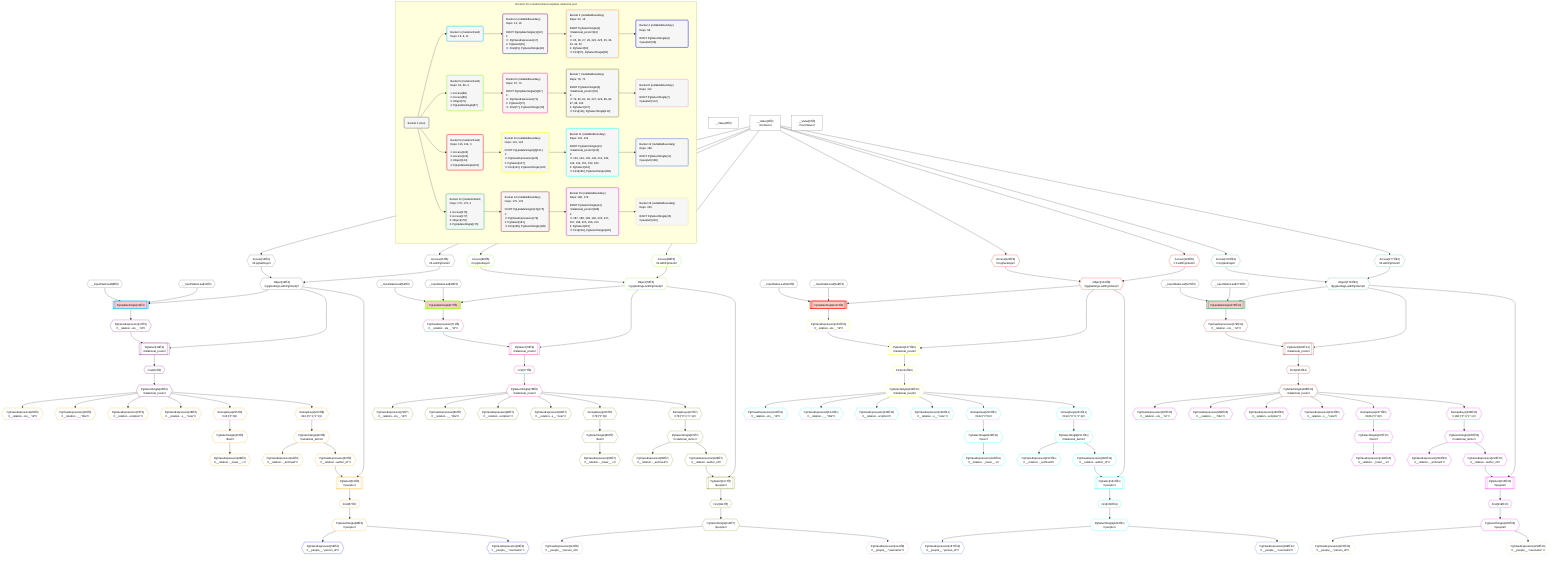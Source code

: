 %%{init: {'themeVariables': { 'fontSize': '12px'}}}%%
graph TD
    classDef path fill:#eee,stroke:#000,color:#000
    classDef plan fill:#fff,stroke-width:1px,color:#000
    classDef itemplan fill:#fff,stroke-width:2px,color:#000
    classDef unbatchedplan fill:#dff,stroke-width:1px,color:#000
    classDef sideeffectplan fill:#fcc,stroke-width:2px,color:#000
    classDef bucket fill:#f6f6f6,color:#000,stroke-width:2px,text-align:left


    %% define steps
    __Value0["__Value[0∈0]"]:::plan
    __Value3["__Value[3∈0]<br />ᐸcontextᐳ"]:::plan
    __Value5["__Value[5∈0]<br />ᐸrootValueᐳ"]:::plan
    __InputStaticLeaf8{{"__InputStaticLeaf[8∈0]"}}:::plan
    __InputStaticLeaf11{{"__InputStaticLeaf[11∈0]"}}:::plan
    Access14{{"Access[14∈0]<br />ᐸ3.pgSettingsᐳ"}}:::plan
    Access15{{"Access[15∈0]<br />ᐸ3.withPgClientᐳ"}}:::plan
    Object16{{"Object[16∈0]<br />ᐸ{pgSettings,withPgClient}ᐳ"}}:::plan
    PgUpdateSingle13[["PgUpdateSingle[13∈1]"]]:::sideeffectplan
    PgClassExpression17{{"PgClassExpression[17∈2]<br />ᐸ__relation...sts__.”id”ᐳ"}}:::plan
    PgSelect19[["PgSelect[19∈2]<br />ᐸrelational_postsᐳ"]]:::plan
    First23{{"First[23∈2]"}}:::plan
    PgSelectSingle24{{"PgSelectSingle[24∈2]<br />ᐸrelational_postsᐳ"}}:::plan
    PgClassExpression25{{"PgClassExpression[25∈3]<br />ᐸ__relation...sts__.”id”ᐳ"}}:::plan
    PgClassExpression26{{"PgClassExpression[26∈3]<br />ᐸ__relation...__.”title”ᐳ"}}:::plan
    PgClassExpression27{{"PgClassExpression[27∈3]<br />ᐸ__relation...scription”ᐳ"}}:::plan
    PgClassExpression28{{"PgClassExpression[28∈3]<br />ᐸ__relation...s__.”note”ᐳ"}}:::plan
    RemapKeys225{{"RemapKeys[225∈3]<br />ᐸ24:{”0”:6}ᐳ"}}:::plan
    PgSelectSingle35{{"PgSelectSingle[35∈3]<br />ᐸtextᐳ"}}:::plan
    PgClassExpression36{{"PgClassExpression[36∈3]<br />ᐸ__relation..._lower__.vᐳ"}}:::plan
    RemapKeys223{{"RemapKeys[223∈3]<br />ᐸ24:{”0”:0,”1”:1}ᐳ"}}:::plan
    PgSelectSingle43{{"PgSelectSingle[43∈3]<br />ᐸrelational_itemsᐳ"}}:::plan
    PgClassExpression44{{"PgClassExpression[44∈3]<br />ᐸ__relation..._archived”ᐳ"}}:::plan
    PgClassExpression52{{"PgClassExpression[52∈3]<br />ᐸ__relation...author_id”ᐳ"}}:::plan
    PgSelect53[["PgSelect[53∈3]<br />ᐸpeopleᐳ"]]:::plan
    First57{{"First[57∈3]"}}:::plan
    PgSelectSingle58{{"PgSelectSingle[58∈3]<br />ᐸpeopleᐳ"}}:::plan
    PgClassExpression59{{"PgClassExpression[59∈4]<br />ᐸ__people__.”person_id”ᐳ"}}:::plan
    PgClassExpression60{{"PgClassExpression[60∈4]<br />ᐸ__people__.”username”ᐳ"}}:::plan
    __InputStaticLeaf62{{"__InputStaticLeaf[62∈0]"}}:::plan
    __InputStaticLeaf66{{"__InputStaticLeaf[66∈0]"}}:::plan
    Access68{{"Access[68∈5]<br />ᐸ3.pgSettingsᐳ"}}:::plan
    Access69{{"Access[69∈5]<br />ᐸ3.withPgClientᐳ"}}:::plan
    Object70{{"Object[70∈5]<br />ᐸ{pgSettings,withPgClient}ᐳ"}}:::plan
    PgUpdateSingle67[["PgUpdateSingle[67∈5]"]]:::sideeffectplan
    PgClassExpression71{{"PgClassExpression[71∈6]<br />ᐸ__relation...sts__.”id”ᐳ"}}:::plan
    PgSelect73[["PgSelect[73∈6]<br />ᐸrelational_postsᐳ"]]:::plan
    First77{{"First[77∈6]"}}:::plan
    PgSelectSingle78{{"PgSelectSingle[78∈6]<br />ᐸrelational_postsᐳ"}}:::plan
    PgClassExpression79{{"PgClassExpression[79∈7]<br />ᐸ__relation...sts__.”id”ᐳ"}}:::plan
    PgClassExpression80{{"PgClassExpression[80∈7]<br />ᐸ__relation...__.”title”ᐳ"}}:::plan
    PgClassExpression81{{"PgClassExpression[81∈7]<br />ᐸ__relation...scription”ᐳ"}}:::plan
    PgClassExpression82{{"PgClassExpression[82∈7]<br />ᐸ__relation...s__.”note”ᐳ"}}:::plan
    RemapKeys229{{"RemapKeys[229∈7]<br />ᐸ78:{”0”:6}ᐳ"}}:::plan
    PgSelectSingle89{{"PgSelectSingle[89∈7]<br />ᐸtextᐳ"}}:::plan
    PgClassExpression90{{"PgClassExpression[90∈7]<br />ᐸ__relation..._lower__.vᐳ"}}:::plan
    RemapKeys227{{"RemapKeys[227∈7]<br />ᐸ78:{”0”:0,”1”:1}ᐳ"}}:::plan
    PgSelectSingle97{{"PgSelectSingle[97∈7]<br />ᐸrelational_itemsᐳ"}}:::plan
    PgClassExpression98{{"PgClassExpression[98∈7]<br />ᐸ__relation..._archived”ᐳ"}}:::plan
    PgClassExpression106{{"PgClassExpression[106∈7]<br />ᐸ__relation...author_id”ᐳ"}}:::plan
    PgSelect107[["PgSelect[107∈7]<br />ᐸpeopleᐳ"]]:::plan
    First111{{"First[111∈7]"}}:::plan
    PgSelectSingle112{{"PgSelectSingle[112∈7]<br />ᐸpeopleᐳ"}}:::plan
    PgClassExpression113{{"PgClassExpression[113∈8]<br />ᐸ__people__.”person_id”ᐳ"}}:::plan
    PgClassExpression114{{"PgClassExpression[114∈8]<br />ᐸ__people__.”username”ᐳ"}}:::plan
    __InputStaticLeaf116{{"__InputStaticLeaf[116∈0]"}}:::plan
    __InputStaticLeaf119{{"__InputStaticLeaf[119∈0]"}}:::plan
    Access122{{"Access[122∈9]<br />ᐸ3.pgSettingsᐳ"}}:::plan
    Access123{{"Access[123∈9]<br />ᐸ3.withPgClientᐳ"}}:::plan
    Object124{{"Object[124∈9]<br />ᐸ{pgSettings,withPgClient}ᐳ"}}:::plan
    PgUpdateSingle121[["PgUpdateSingle[121∈9]"]]:::sideeffectplan
    PgClassExpression125{{"PgClassExpression[125∈10]<br />ᐸ__relation...sts__.”id”ᐳ"}}:::plan
    PgSelect127[["PgSelect[127∈10]<br />ᐸrelational_postsᐳ"]]:::plan
    First131{{"First[131∈10]"}}:::plan
    PgSelectSingle132{{"PgSelectSingle[132∈10]<br />ᐸrelational_postsᐳ"}}:::plan
    PgClassExpression133{{"PgClassExpression[133∈11]<br />ᐸ__relation...sts__.”id”ᐳ"}}:::plan
    PgClassExpression134{{"PgClassExpression[134∈11]<br />ᐸ__relation...__.”title”ᐳ"}}:::plan
    PgClassExpression135{{"PgClassExpression[135∈11]<br />ᐸ__relation...scription”ᐳ"}}:::plan
    PgClassExpression136{{"PgClassExpression[136∈11]<br />ᐸ__relation...s__.”note”ᐳ"}}:::plan
    RemapKeys233{{"RemapKeys[233∈11]<br />ᐸ132:{”0”:6}ᐳ"}}:::plan
    PgSelectSingle143{{"PgSelectSingle[143∈11]<br />ᐸtextᐳ"}}:::plan
    PgClassExpression144{{"PgClassExpression[144∈11]<br />ᐸ__relation..._lower__.vᐳ"}}:::plan
    RemapKeys231{{"RemapKeys[231∈11]<br />ᐸ132:{”0”:0,”1”:1}ᐳ"}}:::plan
    PgSelectSingle151{{"PgSelectSingle[151∈11]<br />ᐸrelational_itemsᐳ"}}:::plan
    PgClassExpression152{{"PgClassExpression[152∈11]<br />ᐸ__relation..._archived”ᐳ"}}:::plan
    PgClassExpression160{{"PgClassExpression[160∈11]<br />ᐸ__relation...author_id”ᐳ"}}:::plan
    PgSelect161[["PgSelect[161∈11]<br />ᐸpeopleᐳ"]]:::plan
    First165{{"First[165∈11]"}}:::plan
    PgSelectSingle166{{"PgSelectSingle[166∈11]<br />ᐸpeopleᐳ"}}:::plan
    PgClassExpression167{{"PgClassExpression[167∈12]<br />ᐸ__people__.”person_id”ᐳ"}}:::plan
    PgClassExpression168{{"PgClassExpression[168∈12]<br />ᐸ__people__.”username”ᐳ"}}:::plan
    __InputStaticLeaf170{{"__InputStaticLeaf[170∈0]"}}:::plan
    __InputStaticLeaf173{{"__InputStaticLeaf[173∈0]"}}:::plan
    Access176{{"Access[176∈13]<br />ᐸ3.pgSettingsᐳ"}}:::plan
    Access177{{"Access[177∈13]<br />ᐸ3.withPgClientᐳ"}}:::plan
    Object178{{"Object[178∈13]<br />ᐸ{pgSettings,withPgClient}ᐳ"}}:::plan
    PgUpdateSingle175[["PgUpdateSingle[175∈13]"]]:::sideeffectplan
    PgClassExpression179{{"PgClassExpression[179∈14]<br />ᐸ__relation...sts__.”id”ᐳ"}}:::plan
    PgSelect181[["PgSelect[181∈14]<br />ᐸrelational_postsᐳ"]]:::plan
    First185{{"First[185∈14]"}}:::plan
    PgSelectSingle186{{"PgSelectSingle[186∈14]<br />ᐸrelational_postsᐳ"}}:::plan
    PgClassExpression187{{"PgClassExpression[187∈15]<br />ᐸ__relation...sts__.”id”ᐳ"}}:::plan
    PgClassExpression188{{"PgClassExpression[188∈15]<br />ᐸ__relation...__.”title”ᐳ"}}:::plan
    PgClassExpression189{{"PgClassExpression[189∈15]<br />ᐸ__relation...scription”ᐳ"}}:::plan
    PgClassExpression190{{"PgClassExpression[190∈15]<br />ᐸ__relation...s__.”note”ᐳ"}}:::plan
    RemapKeys237{{"RemapKeys[237∈15]<br />ᐸ186:{”0”:6}ᐳ"}}:::plan
    PgSelectSingle197{{"PgSelectSingle[197∈15]<br />ᐸtextᐳ"}}:::plan
    PgClassExpression198{{"PgClassExpression[198∈15]<br />ᐸ__relation..._lower__.vᐳ"}}:::plan
    RemapKeys235{{"RemapKeys[235∈15]<br />ᐸ186:{”0”:0,”1”:1}ᐳ"}}:::plan
    PgSelectSingle205{{"PgSelectSingle[205∈15]<br />ᐸrelational_itemsᐳ"}}:::plan
    PgClassExpression206{{"PgClassExpression[206∈15]<br />ᐸ__relation..._archived”ᐳ"}}:::plan
    PgClassExpression214{{"PgClassExpression[214∈15]<br />ᐸ__relation...author_id”ᐳ"}}:::plan
    PgSelect215[["PgSelect[215∈15]<br />ᐸpeopleᐳ"]]:::plan
    First219{{"First[219∈15]"}}:::plan
    PgSelectSingle220{{"PgSelectSingle[220∈15]<br />ᐸpeopleᐳ"}}:::plan
    PgClassExpression221{{"PgClassExpression[221∈16]<br />ᐸ__people__.”person_id”ᐳ"}}:::plan
    PgClassExpression222{{"PgClassExpression[222∈16]<br />ᐸ__people__.”username”ᐳ"}}:::plan

    %% plan dependencies
    __Value3 --> Access14
    __Value3 --> Access15
    Access14 & Access15 --> Object16
    Object16 & __InputStaticLeaf8 & __InputStaticLeaf11 --> PgUpdateSingle13
    PgUpdateSingle13 --> PgClassExpression17
    Object16 & PgClassExpression17 --> PgSelect19
    PgSelect19 --> First23
    First23 --> PgSelectSingle24
    PgSelectSingle24 --> PgClassExpression25
    PgSelectSingle24 --> PgClassExpression26
    PgSelectSingle24 --> PgClassExpression27
    PgSelectSingle24 --> PgClassExpression28
    PgSelectSingle24 --> RemapKeys225
    RemapKeys225 --> PgSelectSingle35
    PgSelectSingle35 --> PgClassExpression36
    PgSelectSingle24 --> RemapKeys223
    RemapKeys223 --> PgSelectSingle43
    PgSelectSingle43 --> PgClassExpression44
    PgSelectSingle43 --> PgClassExpression52
    Object16 & PgClassExpression52 --> PgSelect53
    PgSelect53 --> First57
    First57 --> PgSelectSingle58
    PgSelectSingle58 --> PgClassExpression59
    PgSelectSingle58 --> PgClassExpression60
    __Value3 --> Access68
    __Value3 --> Access69
    Access68 & Access69 --> Object70
    Object70 & __InputStaticLeaf62 & __InputStaticLeaf66 --> PgUpdateSingle67
    PgUpdateSingle67 --> PgClassExpression71
    Object70 & PgClassExpression71 --> PgSelect73
    PgSelect73 --> First77
    First77 --> PgSelectSingle78
    PgSelectSingle78 --> PgClassExpression79
    PgSelectSingle78 --> PgClassExpression80
    PgSelectSingle78 --> PgClassExpression81
    PgSelectSingle78 --> PgClassExpression82
    PgSelectSingle78 --> RemapKeys229
    RemapKeys229 --> PgSelectSingle89
    PgSelectSingle89 --> PgClassExpression90
    PgSelectSingle78 --> RemapKeys227
    RemapKeys227 --> PgSelectSingle97
    PgSelectSingle97 --> PgClassExpression98
    PgSelectSingle97 --> PgClassExpression106
    Object70 & PgClassExpression106 --> PgSelect107
    PgSelect107 --> First111
    First111 --> PgSelectSingle112
    PgSelectSingle112 --> PgClassExpression113
    PgSelectSingle112 --> PgClassExpression114
    __Value3 --> Access122
    __Value3 --> Access123
    Access122 & Access123 --> Object124
    Object124 & __InputStaticLeaf116 & __InputStaticLeaf119 --> PgUpdateSingle121
    PgUpdateSingle121 --> PgClassExpression125
    Object124 & PgClassExpression125 --> PgSelect127
    PgSelect127 --> First131
    First131 --> PgSelectSingle132
    PgSelectSingle132 --> PgClassExpression133
    PgSelectSingle132 --> PgClassExpression134
    PgSelectSingle132 --> PgClassExpression135
    PgSelectSingle132 --> PgClassExpression136
    PgSelectSingle132 --> RemapKeys233
    RemapKeys233 --> PgSelectSingle143
    PgSelectSingle143 --> PgClassExpression144
    PgSelectSingle132 --> RemapKeys231
    RemapKeys231 --> PgSelectSingle151
    PgSelectSingle151 --> PgClassExpression152
    PgSelectSingle151 --> PgClassExpression160
    Object124 & PgClassExpression160 --> PgSelect161
    PgSelect161 --> First165
    First165 --> PgSelectSingle166
    PgSelectSingle166 --> PgClassExpression167
    PgSelectSingle166 --> PgClassExpression168
    __Value3 --> Access176
    __Value3 --> Access177
    Access176 & Access177 --> Object178
    Object178 & __InputStaticLeaf170 & __InputStaticLeaf173 --> PgUpdateSingle175
    PgUpdateSingle175 --> PgClassExpression179
    Object178 & PgClassExpression179 --> PgSelect181
    PgSelect181 --> First185
    First185 --> PgSelectSingle186
    PgSelectSingle186 --> PgClassExpression187
    PgSelectSingle186 --> PgClassExpression188
    PgSelectSingle186 --> PgClassExpression189
    PgSelectSingle186 --> PgClassExpression190
    PgSelectSingle186 --> RemapKeys237
    RemapKeys237 --> PgSelectSingle197
    PgSelectSingle197 --> PgClassExpression198
    PgSelectSingle186 --> RemapKeys235
    RemapKeys235 --> PgSelectSingle205
    PgSelectSingle205 --> PgClassExpression206
    PgSelectSingle205 --> PgClassExpression214
    Object178 & PgClassExpression214 --> PgSelect215
    PgSelect215 --> First219
    First219 --> PgSelectSingle220
    PgSelectSingle220 --> PgClassExpression221
    PgSelectSingle220 --> PgClassExpression222

    subgraph "Buckets for mutations/basics/update-relational-post"
    Bucket0("Bucket 0 (root)"):::bucket
    classDef bucket0 stroke:#696969
    class Bucket0,__Value0,__Value3,__Value5,__InputStaticLeaf8,__InputStaticLeaf11,Access14,Access15,Object16,__InputStaticLeaf62,__InputStaticLeaf66,__InputStaticLeaf116,__InputStaticLeaf119,__InputStaticLeaf170,__InputStaticLeaf173 bucket0
    Bucket1("Bucket 1 (mutationField)<br />Deps: 16, 8, 11"):::bucket
    classDef bucket1 stroke:#00bfff
    class Bucket1,PgUpdateSingle13 bucket1
    Bucket2("Bucket 2 (nullableBoundary)<br />Deps: 13, 16<br /><br />ROOT PgUpdateSingle{1}[13]<br />1: <br />ᐳ: PgClassExpression[17]<br />2: PgSelect[19]<br />ᐳ: First[23], PgSelectSingle[24]"):::bucket
    classDef bucket2 stroke:#7f007f
    class Bucket2,PgClassExpression17,PgSelect19,First23,PgSelectSingle24 bucket2
    Bucket3("Bucket 3 (nullableBoundary)<br />Deps: 24, 16<br /><br />ROOT PgSelectSingle{2}ᐸrelational_postsᐳ[24]<br />1: <br />ᐳ: 25, 26, 27, 28, 223, 225, 35, 36, 43, 44, 52<br />2: PgSelect[53]<br />ᐳ: First[57], PgSelectSingle[58]"):::bucket
    classDef bucket3 stroke:#ffa500
    class Bucket3,PgClassExpression25,PgClassExpression26,PgClassExpression27,PgClassExpression28,PgSelectSingle35,PgClassExpression36,PgSelectSingle43,PgClassExpression44,PgClassExpression52,PgSelect53,First57,PgSelectSingle58,RemapKeys223,RemapKeys225 bucket3
    Bucket4("Bucket 4 (nullableBoundary)<br />Deps: 58<br /><br />ROOT PgSelectSingle{3}ᐸpeopleᐳ[58]"):::bucket
    classDef bucket4 stroke:#0000ff
    class Bucket4,PgClassExpression59,PgClassExpression60 bucket4
    Bucket5("Bucket 5 (mutationField)<br />Deps: 62, 66, 3<br /><br />1: Access[68]<br />2: Access[69]<br />3: Object[70]<br />4: PgUpdateSingle[67]"):::bucket
    classDef bucket5 stroke:#7fff00
    class Bucket5,PgUpdateSingle67,Access68,Access69,Object70 bucket5
    Bucket6("Bucket 6 (nullableBoundary)<br />Deps: 67, 70<br /><br />ROOT PgUpdateSingle{5}[67]<br />1: <br />ᐳ: PgClassExpression[71]<br />2: PgSelect[73]<br />ᐳ: First[77], PgSelectSingle[78]"):::bucket
    classDef bucket6 stroke:#ff1493
    class Bucket6,PgClassExpression71,PgSelect73,First77,PgSelectSingle78 bucket6
    Bucket7("Bucket 7 (nullableBoundary)<br />Deps: 78, 70<br /><br />ROOT PgSelectSingle{6}ᐸrelational_postsᐳ[78]<br />1: <br />ᐳ: 79, 80, 81, 82, 227, 229, 89, 90, 97, 98, 106<br />2: PgSelect[107]<br />ᐳ: First[111], PgSelectSingle[112]"):::bucket
    classDef bucket7 stroke:#808000
    class Bucket7,PgClassExpression79,PgClassExpression80,PgClassExpression81,PgClassExpression82,PgSelectSingle89,PgClassExpression90,PgSelectSingle97,PgClassExpression98,PgClassExpression106,PgSelect107,First111,PgSelectSingle112,RemapKeys227,RemapKeys229 bucket7
    Bucket8("Bucket 8 (nullableBoundary)<br />Deps: 112<br /><br />ROOT PgSelectSingle{7}ᐸpeopleᐳ[112]"):::bucket
    classDef bucket8 stroke:#dda0dd
    class Bucket8,PgClassExpression113,PgClassExpression114 bucket8
    Bucket9("Bucket 9 (mutationField)<br />Deps: 116, 119, 3<br /><br />1: Access[122]<br />2: Access[123]<br />3: Object[124]<br />4: PgUpdateSingle[121]"):::bucket
    classDef bucket9 stroke:#ff0000
    class Bucket9,PgUpdateSingle121,Access122,Access123,Object124 bucket9
    Bucket10("Bucket 10 (nullableBoundary)<br />Deps: 121, 124<br /><br />ROOT PgUpdateSingle{9}[121]<br />1: <br />ᐳ: PgClassExpression[125]<br />2: PgSelect[127]<br />ᐳ: First[131], PgSelectSingle[132]"):::bucket
    classDef bucket10 stroke:#ffff00
    class Bucket10,PgClassExpression125,PgSelect127,First131,PgSelectSingle132 bucket10
    Bucket11("Bucket 11 (nullableBoundary)<br />Deps: 132, 124<br /><br />ROOT PgSelectSingle{10}ᐸrelational_postsᐳ[132]<br />1: <br />ᐳ: 133, 134, 135, 136, 231, 233, 143, 144, 151, 152, 160<br />2: PgSelect[161]<br />ᐳ: First[165], PgSelectSingle[166]"):::bucket
    classDef bucket11 stroke:#00ffff
    class Bucket11,PgClassExpression133,PgClassExpression134,PgClassExpression135,PgClassExpression136,PgSelectSingle143,PgClassExpression144,PgSelectSingle151,PgClassExpression152,PgClassExpression160,PgSelect161,First165,PgSelectSingle166,RemapKeys231,RemapKeys233 bucket11
    Bucket12("Bucket 12 (nullableBoundary)<br />Deps: 166<br /><br />ROOT PgSelectSingle{11}ᐸpeopleᐳ[166]"):::bucket
    classDef bucket12 stroke:#4169e1
    class Bucket12,PgClassExpression167,PgClassExpression168 bucket12
    Bucket13("Bucket 13 (mutationField)<br />Deps: 170, 173, 3<br /><br />1: Access[176]<br />2: Access[177]<br />3: Object[178]<br />4: PgUpdateSingle[175]"):::bucket
    classDef bucket13 stroke:#3cb371
    class Bucket13,PgUpdateSingle175,Access176,Access177,Object178 bucket13
    Bucket14("Bucket 14 (nullableBoundary)<br />Deps: 175, 178<br /><br />ROOT PgUpdateSingle{13}[175]<br />1: <br />ᐳ: PgClassExpression[179]<br />2: PgSelect[181]<br />ᐳ: First[185], PgSelectSingle[186]"):::bucket
    classDef bucket14 stroke:#a52a2a
    class Bucket14,PgClassExpression179,PgSelect181,First185,PgSelectSingle186 bucket14
    Bucket15("Bucket 15 (nullableBoundary)<br />Deps: 186, 178<br /><br />ROOT PgSelectSingle{14}ᐸrelational_postsᐳ[186]<br />1: <br />ᐳ: 187, 188, 189, 190, 235, 237, 197, 198, 205, 206, 214<br />2: PgSelect[215]<br />ᐳ: First[219], PgSelectSingle[220]"):::bucket
    classDef bucket15 stroke:#ff00ff
    class Bucket15,PgClassExpression187,PgClassExpression188,PgClassExpression189,PgClassExpression190,PgSelectSingle197,PgClassExpression198,PgSelectSingle205,PgClassExpression206,PgClassExpression214,PgSelect215,First219,PgSelectSingle220,RemapKeys235,RemapKeys237 bucket15
    Bucket16("Bucket 16 (nullableBoundary)<br />Deps: 220<br /><br />ROOT PgSelectSingle{15}ᐸpeopleᐳ[220]"):::bucket
    classDef bucket16 stroke:#f5deb3
    class Bucket16,PgClassExpression221,PgClassExpression222 bucket16
    Bucket0 --> Bucket1 & Bucket5 & Bucket9 & Bucket13
    Bucket1 --> Bucket2
    Bucket2 --> Bucket3
    Bucket3 --> Bucket4
    Bucket5 --> Bucket6
    Bucket6 --> Bucket7
    Bucket7 --> Bucket8
    Bucket9 --> Bucket10
    Bucket10 --> Bucket11
    Bucket11 --> Bucket12
    Bucket13 --> Bucket14
    Bucket14 --> Bucket15
    Bucket15 --> Bucket16
    end
